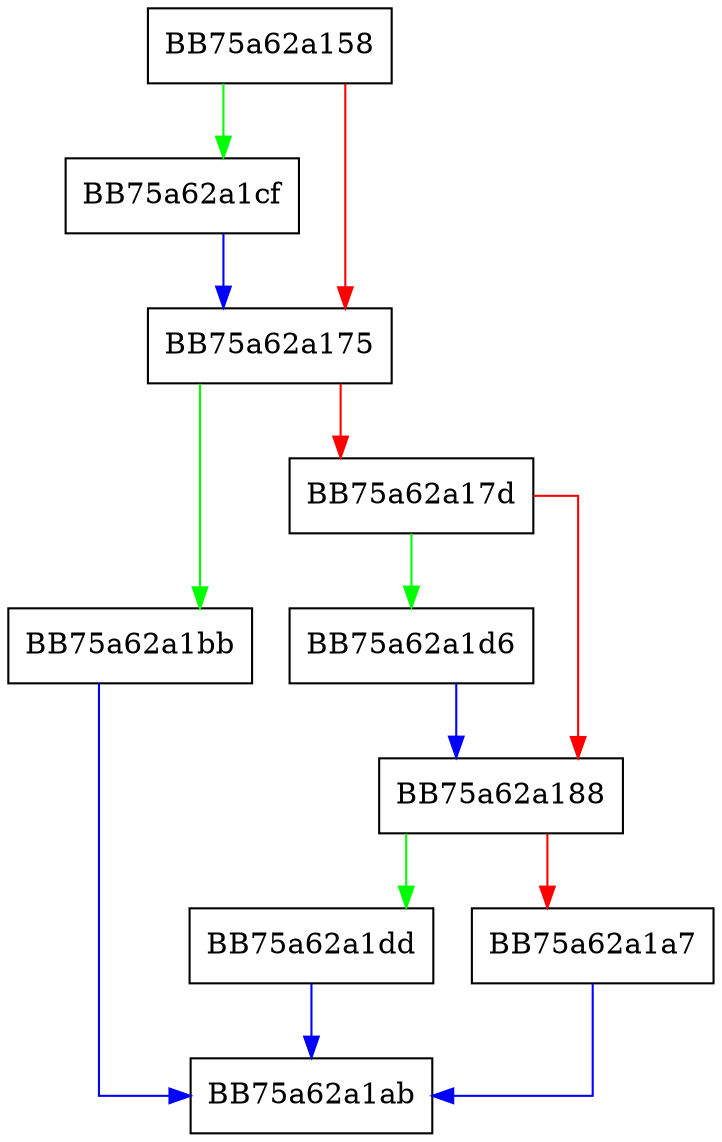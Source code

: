 digraph WrapperRead {
  node [shape="box"];
  graph [splines=ortho];
  BB75a62a158 -> BB75a62a1cf [color="green"];
  BB75a62a158 -> BB75a62a175 [color="red"];
  BB75a62a175 -> BB75a62a1bb [color="green"];
  BB75a62a175 -> BB75a62a17d [color="red"];
  BB75a62a17d -> BB75a62a1d6 [color="green"];
  BB75a62a17d -> BB75a62a188 [color="red"];
  BB75a62a188 -> BB75a62a1dd [color="green"];
  BB75a62a188 -> BB75a62a1a7 [color="red"];
  BB75a62a1a7 -> BB75a62a1ab [color="blue"];
  BB75a62a1bb -> BB75a62a1ab [color="blue"];
  BB75a62a1cf -> BB75a62a175 [color="blue"];
  BB75a62a1d6 -> BB75a62a188 [color="blue"];
  BB75a62a1dd -> BB75a62a1ab [color="blue"];
}